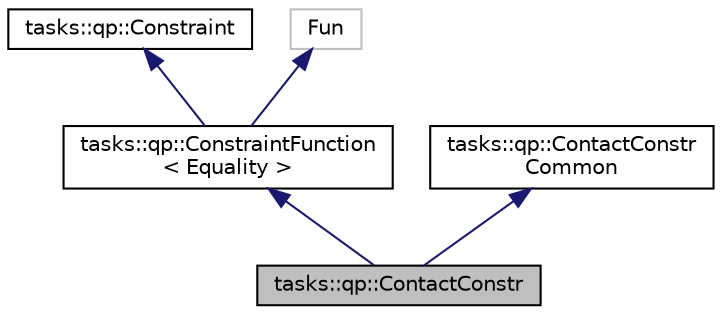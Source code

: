 digraph "tasks::qp::ContactConstr"
{
  edge [fontname="Helvetica",fontsize="10",labelfontname="Helvetica",labelfontsize="10"];
  node [fontname="Helvetica",fontsize="10",shape=record];
  Node8 [label="tasks::qp::ContactConstr",height=0.2,width=0.4,color="black", fillcolor="grey75", style="filled", fontcolor="black"];
  Node9 -> Node8 [dir="back",color="midnightblue",fontsize="10",style="solid",fontname="Helvetica"];
  Node9 [label="tasks::qp::ConstraintFunction\l\< Equality \>",height=0.2,width=0.4,color="black", fillcolor="white", style="filled",URL="$classtasks_1_1qp_1_1ConstraintFunction.html"];
  Node10 -> Node9 [dir="back",color="midnightblue",fontsize="10",style="solid",fontname="Helvetica"];
  Node10 [label="tasks::qp::Constraint",height=0.2,width=0.4,color="black", fillcolor="white", style="filled",URL="$classtasks_1_1qp_1_1Constraint.html"];
  Node11 -> Node9 [dir="back",color="midnightblue",fontsize="10",style="solid",fontname="Helvetica"];
  Node11 [label="Fun",height=0.2,width=0.4,color="grey75", fillcolor="white", style="filled"];
  Node12 -> Node8 [dir="back",color="midnightblue",fontsize="10",style="solid",fontname="Helvetica"];
  Node12 [label="tasks::qp::ContactConstr\lCommon",height=0.2,width=0.4,color="black", fillcolor="white", style="filled",URL="$classtasks_1_1qp_1_1ContactConstrCommon.html"];
}
